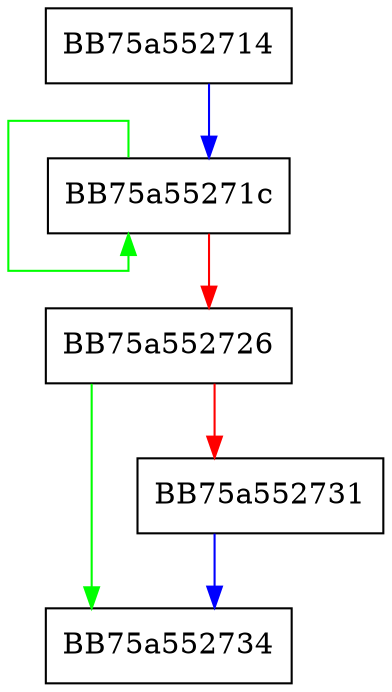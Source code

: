 digraph rfind {
  node [shape="box"];
  graph [splines=ortho];
  BB75a552714 -> BB75a55271c [color="blue"];
  BB75a55271c -> BB75a55271c [color="green"];
  BB75a55271c -> BB75a552726 [color="red"];
  BB75a552726 -> BB75a552734 [color="green"];
  BB75a552726 -> BB75a552731 [color="red"];
  BB75a552731 -> BB75a552734 [color="blue"];
}